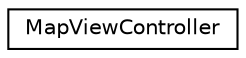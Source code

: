digraph G
{
  edge [fontname="Helvetica",fontsize="10",labelfontname="Helvetica",labelfontsize="10"];
  node [fontname="Helvetica",fontsize="10",shape=record];
  rankdir=LR;
  Node1 [label="MapViewController",height=0.2,width=0.4,color="black", fillcolor="white", style="filled",URL="$interface_map_view_controller.html",tooltip="The viewController is responsible for opening the map, choosing and storing the current and the other..."];
}
